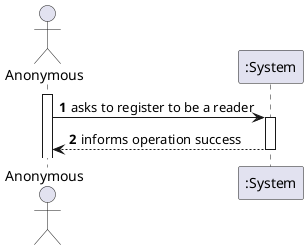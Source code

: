 @startuml
'https://plantuml.com/sequence-diagram

autoactivate on
autonumber

actor "Anonymous" as Anonymous
participant ":System" as System

activate Anonymous

Anonymous -> System: asks to register to be a reader
System --> Anonymous: informs operation success

@enduml